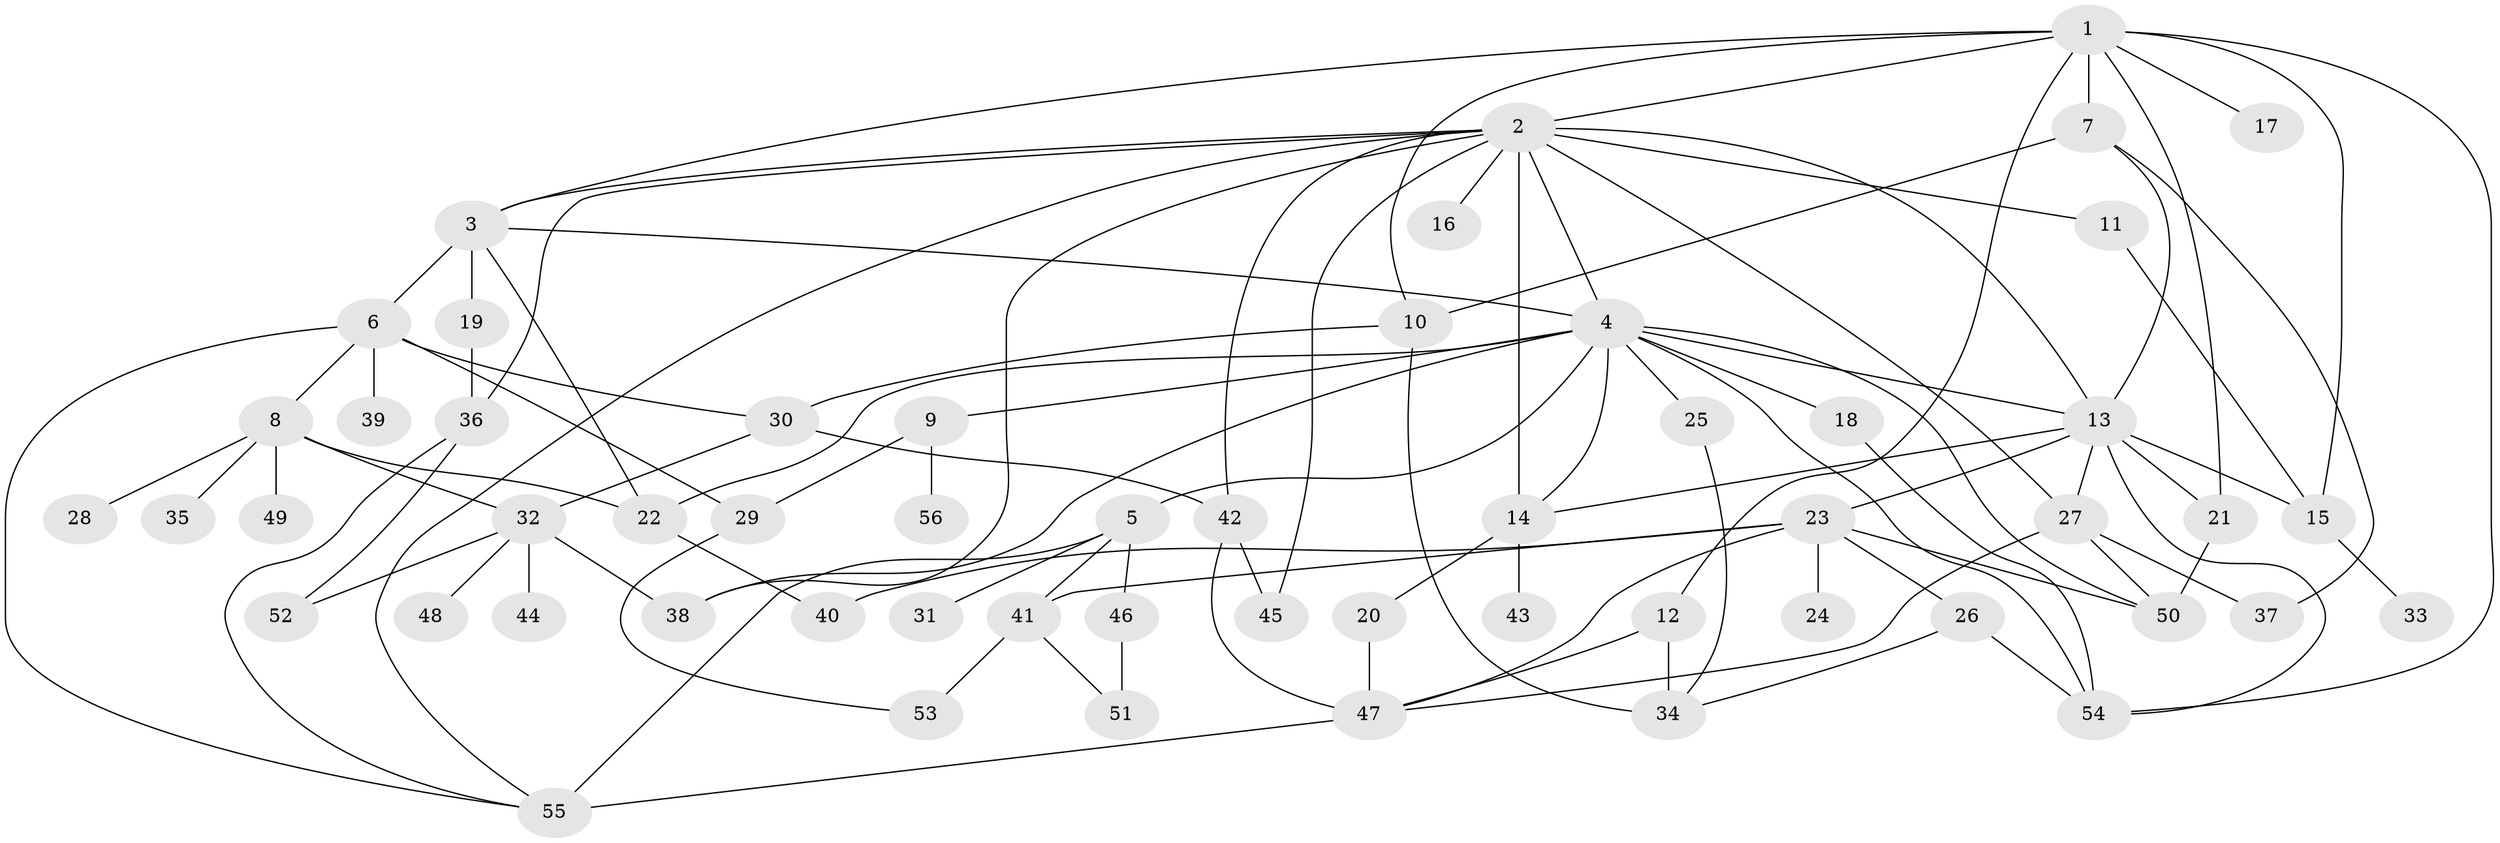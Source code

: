 // original degree distribution, {18: 0.018018018018018018, 7: 0.06306306306306306, 1: 0.43243243243243246, 14: 0.009009009009009009, 5: 0.02702702702702703, 4: 0.12612612612612611, 3: 0.10810810810810811, 2: 0.18018018018018017, 8: 0.009009009009009009, 6: 0.02702702702702703}
// Generated by graph-tools (version 1.1) at 2025/35/03/09/25 02:35:52]
// undirected, 56 vertices, 100 edges
graph export_dot {
graph [start="1"]
  node [color=gray90,style=filled];
  1;
  2;
  3;
  4;
  5;
  6;
  7;
  8;
  9;
  10;
  11;
  12;
  13;
  14;
  15;
  16;
  17;
  18;
  19;
  20;
  21;
  22;
  23;
  24;
  25;
  26;
  27;
  28;
  29;
  30;
  31;
  32;
  33;
  34;
  35;
  36;
  37;
  38;
  39;
  40;
  41;
  42;
  43;
  44;
  45;
  46;
  47;
  48;
  49;
  50;
  51;
  52;
  53;
  54;
  55;
  56;
  1 -- 2 [weight=1.0];
  1 -- 3 [weight=1.0];
  1 -- 7 [weight=8.0];
  1 -- 10 [weight=1.0];
  1 -- 12 [weight=1.0];
  1 -- 15 [weight=1.0];
  1 -- 17 [weight=1.0];
  1 -- 21 [weight=1.0];
  1 -- 54 [weight=1.0];
  2 -- 3 [weight=1.0];
  2 -- 4 [weight=1.0];
  2 -- 11 [weight=3.0];
  2 -- 13 [weight=1.0];
  2 -- 14 [weight=1.0];
  2 -- 16 [weight=1.0];
  2 -- 27 [weight=1.0];
  2 -- 36 [weight=1.0];
  2 -- 38 [weight=1.0];
  2 -- 42 [weight=1.0];
  2 -- 45 [weight=1.0];
  2 -- 55 [weight=1.0];
  3 -- 4 [weight=1.0];
  3 -- 6 [weight=1.0];
  3 -- 19 [weight=1.0];
  3 -- 22 [weight=1.0];
  4 -- 5 [weight=1.0];
  4 -- 9 [weight=1.0];
  4 -- 13 [weight=1.0];
  4 -- 14 [weight=1.0];
  4 -- 18 [weight=1.0];
  4 -- 22 [weight=1.0];
  4 -- 25 [weight=1.0];
  4 -- 38 [weight=1.0];
  4 -- 50 [weight=1.0];
  4 -- 54 [weight=1.0];
  5 -- 31 [weight=1.0];
  5 -- 41 [weight=1.0];
  5 -- 46 [weight=1.0];
  5 -- 55 [weight=1.0];
  6 -- 8 [weight=1.0];
  6 -- 29 [weight=1.0];
  6 -- 30 [weight=1.0];
  6 -- 39 [weight=1.0];
  6 -- 55 [weight=1.0];
  7 -- 10 [weight=2.0];
  7 -- 13 [weight=1.0];
  7 -- 37 [weight=1.0];
  8 -- 22 [weight=1.0];
  8 -- 28 [weight=1.0];
  8 -- 32 [weight=1.0];
  8 -- 35 [weight=1.0];
  8 -- 49 [weight=1.0];
  9 -- 29 [weight=1.0];
  9 -- 56 [weight=1.0];
  10 -- 30 [weight=1.0];
  10 -- 34 [weight=2.0];
  11 -- 15 [weight=1.0];
  12 -- 34 [weight=1.0];
  12 -- 47 [weight=1.0];
  13 -- 14 [weight=1.0];
  13 -- 15 [weight=1.0];
  13 -- 21 [weight=1.0];
  13 -- 23 [weight=1.0];
  13 -- 27 [weight=1.0];
  13 -- 54 [weight=1.0];
  14 -- 20 [weight=1.0];
  14 -- 43 [weight=2.0];
  15 -- 33 [weight=1.0];
  18 -- 54 [weight=1.0];
  19 -- 36 [weight=1.0];
  20 -- 47 [weight=2.0];
  21 -- 50 [weight=3.0];
  22 -- 40 [weight=1.0];
  23 -- 24 [weight=1.0];
  23 -- 26 [weight=1.0];
  23 -- 40 [weight=1.0];
  23 -- 41 [weight=1.0];
  23 -- 47 [weight=1.0];
  23 -- 50 [weight=1.0];
  25 -- 34 [weight=1.0];
  26 -- 34 [weight=1.0];
  26 -- 54 [weight=1.0];
  27 -- 37 [weight=1.0];
  27 -- 47 [weight=1.0];
  27 -- 50 [weight=1.0];
  29 -- 53 [weight=1.0];
  30 -- 32 [weight=1.0];
  30 -- 42 [weight=2.0];
  32 -- 38 [weight=1.0];
  32 -- 44 [weight=1.0];
  32 -- 48 [weight=1.0];
  32 -- 52 [weight=1.0];
  36 -- 52 [weight=1.0];
  36 -- 55 [weight=1.0];
  41 -- 51 [weight=1.0];
  41 -- 53 [weight=1.0];
  42 -- 45 [weight=1.0];
  42 -- 47 [weight=1.0];
  46 -- 51 [weight=1.0];
  47 -- 55 [weight=2.0];
}
